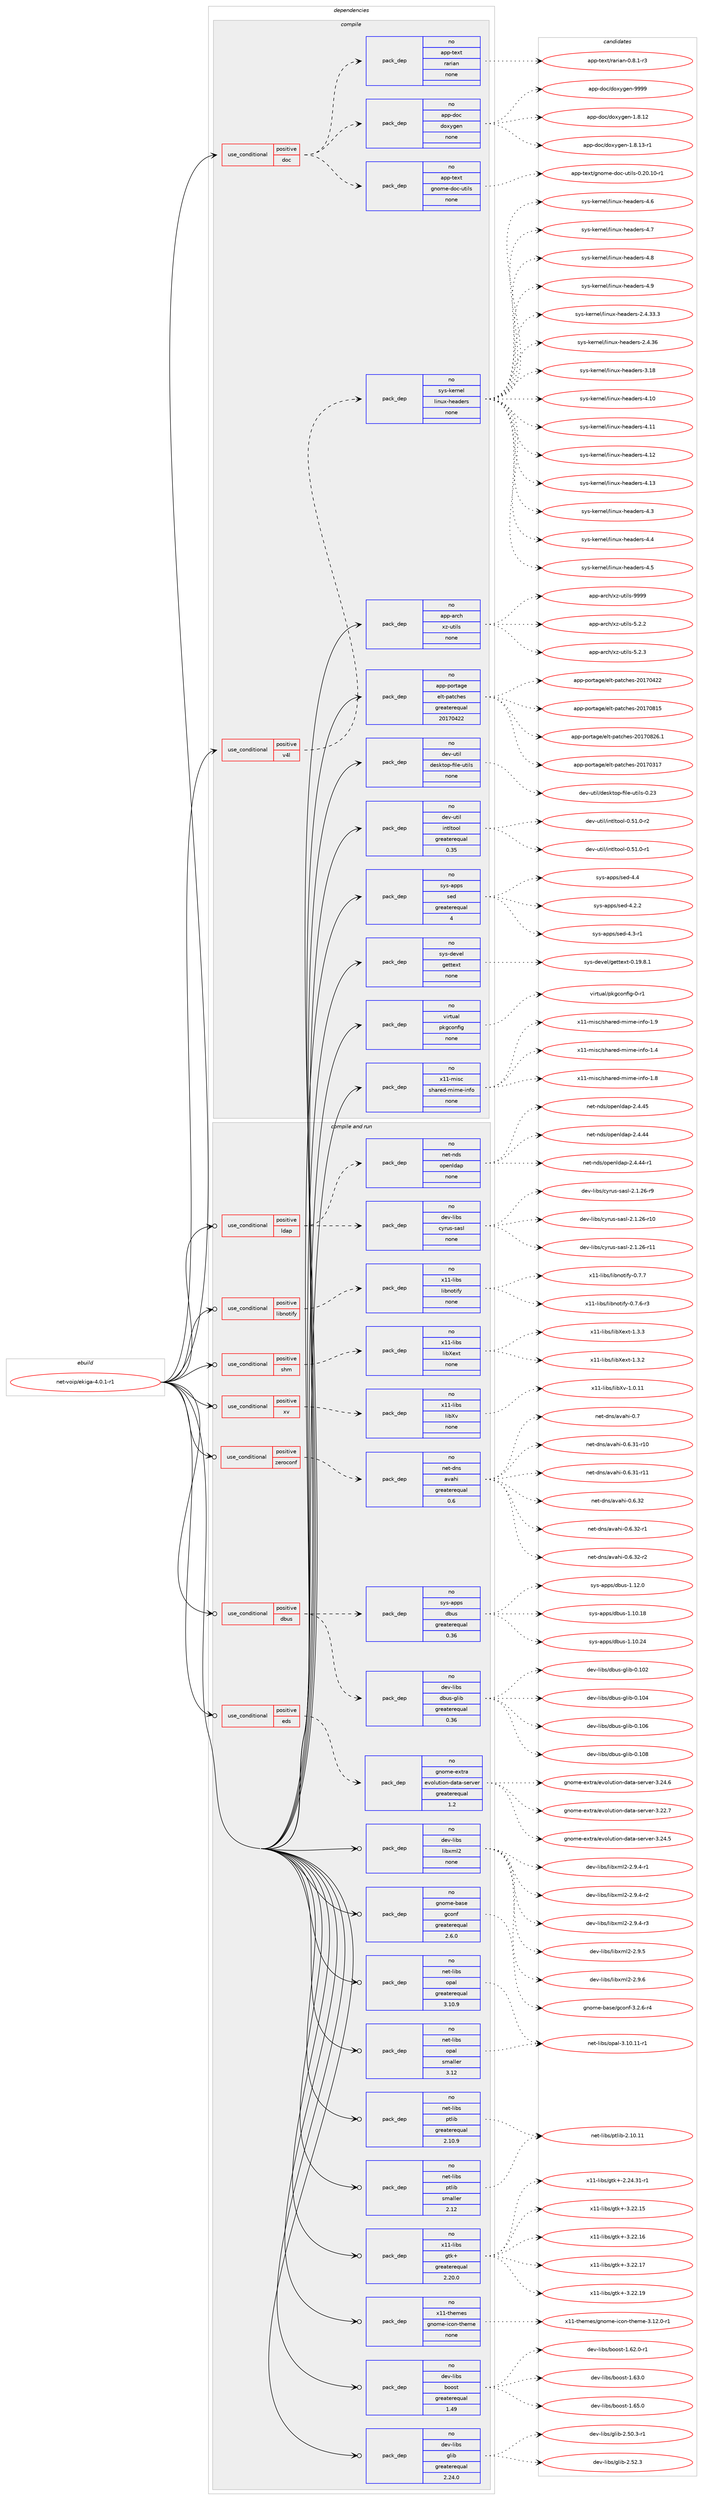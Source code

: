 digraph prolog {

# *************
# Graph options
# *************

newrank=true;
concentrate=true;
compound=true;
graph [rankdir=LR,fontname=Helvetica,fontsize=10,ranksep=1.5];#, ranksep=2.5, nodesep=0.2];
edge  [arrowhead=vee];
node  [fontname=Helvetica,fontsize=10];

# **********
# The ebuild
# **********

subgraph cluster_leftcol {
color=gray;
rank=same;
label=<<i>ebuild</i>>;
id [label="net-voip/ekiga-4.0.1-r1", color=red, width=4, href="../net-voip/ekiga-4.0.1-r1.svg"];
}

# ****************
# The dependencies
# ****************

subgraph cluster_midcol {
color=gray;
label=<<i>dependencies</i>>;
subgraph cluster_compile {
fillcolor="#eeeeee";
style=filled;
label=<<i>compile</i>>;
subgraph cond107941 {
dependency436985 [label=<<TABLE BORDER="0" CELLBORDER="1" CELLSPACING="0" CELLPADDING="4"><TR><TD ROWSPAN="3" CELLPADDING="10">use_conditional</TD></TR><TR><TD>positive</TD></TR><TR><TD>doc</TD></TR></TABLE>>, shape=none, color=red];
subgraph pack321486 {
dependency436986 [label=<<TABLE BORDER="0" CELLBORDER="1" CELLSPACING="0" CELLPADDING="4" WIDTH="220"><TR><TD ROWSPAN="6" CELLPADDING="30">pack_dep</TD></TR><TR><TD WIDTH="110">no</TD></TR><TR><TD>app-text</TD></TR><TR><TD>rarian</TD></TR><TR><TD>none</TD></TR><TR><TD></TD></TR></TABLE>>, shape=none, color=blue];
}
dependency436985:e -> dependency436986:w [weight=20,style="dashed",arrowhead="vee"];
subgraph pack321487 {
dependency436987 [label=<<TABLE BORDER="0" CELLBORDER="1" CELLSPACING="0" CELLPADDING="4" WIDTH="220"><TR><TD ROWSPAN="6" CELLPADDING="30">pack_dep</TD></TR><TR><TD WIDTH="110">no</TD></TR><TR><TD>app-text</TD></TR><TR><TD>gnome-doc-utils</TD></TR><TR><TD>none</TD></TR><TR><TD></TD></TR></TABLE>>, shape=none, color=blue];
}
dependency436985:e -> dependency436987:w [weight=20,style="dashed",arrowhead="vee"];
subgraph pack321488 {
dependency436988 [label=<<TABLE BORDER="0" CELLBORDER="1" CELLSPACING="0" CELLPADDING="4" WIDTH="220"><TR><TD ROWSPAN="6" CELLPADDING="30">pack_dep</TD></TR><TR><TD WIDTH="110">no</TD></TR><TR><TD>app-doc</TD></TR><TR><TD>doxygen</TD></TR><TR><TD>none</TD></TR><TR><TD></TD></TR></TABLE>>, shape=none, color=blue];
}
dependency436985:e -> dependency436988:w [weight=20,style="dashed",arrowhead="vee"];
}
id:e -> dependency436985:w [weight=20,style="solid",arrowhead="vee"];
subgraph cond107942 {
dependency436989 [label=<<TABLE BORDER="0" CELLBORDER="1" CELLSPACING="0" CELLPADDING="4"><TR><TD ROWSPAN="3" CELLPADDING="10">use_conditional</TD></TR><TR><TD>positive</TD></TR><TR><TD>v4l</TD></TR></TABLE>>, shape=none, color=red];
subgraph pack321489 {
dependency436990 [label=<<TABLE BORDER="0" CELLBORDER="1" CELLSPACING="0" CELLPADDING="4" WIDTH="220"><TR><TD ROWSPAN="6" CELLPADDING="30">pack_dep</TD></TR><TR><TD WIDTH="110">no</TD></TR><TR><TD>sys-kernel</TD></TR><TR><TD>linux-headers</TD></TR><TR><TD>none</TD></TR><TR><TD></TD></TR></TABLE>>, shape=none, color=blue];
}
dependency436989:e -> dependency436990:w [weight=20,style="dashed",arrowhead="vee"];
}
id:e -> dependency436989:w [weight=20,style="solid",arrowhead="vee"];
subgraph pack321490 {
dependency436991 [label=<<TABLE BORDER="0" CELLBORDER="1" CELLSPACING="0" CELLPADDING="4" WIDTH="220"><TR><TD ROWSPAN="6" CELLPADDING="30">pack_dep</TD></TR><TR><TD WIDTH="110">no</TD></TR><TR><TD>app-arch</TD></TR><TR><TD>xz-utils</TD></TR><TR><TD>none</TD></TR><TR><TD></TD></TR></TABLE>>, shape=none, color=blue];
}
id:e -> dependency436991:w [weight=20,style="solid",arrowhead="vee"];
subgraph pack321491 {
dependency436992 [label=<<TABLE BORDER="0" CELLBORDER="1" CELLSPACING="0" CELLPADDING="4" WIDTH="220"><TR><TD ROWSPAN="6" CELLPADDING="30">pack_dep</TD></TR><TR><TD WIDTH="110">no</TD></TR><TR><TD>app-portage</TD></TR><TR><TD>elt-patches</TD></TR><TR><TD>greaterequal</TD></TR><TR><TD>20170422</TD></TR></TABLE>>, shape=none, color=blue];
}
id:e -> dependency436992:w [weight=20,style="solid",arrowhead="vee"];
subgraph pack321492 {
dependency436993 [label=<<TABLE BORDER="0" CELLBORDER="1" CELLSPACING="0" CELLPADDING="4" WIDTH="220"><TR><TD ROWSPAN="6" CELLPADDING="30">pack_dep</TD></TR><TR><TD WIDTH="110">no</TD></TR><TR><TD>dev-util</TD></TR><TR><TD>desktop-file-utils</TD></TR><TR><TD>none</TD></TR><TR><TD></TD></TR></TABLE>>, shape=none, color=blue];
}
id:e -> dependency436993:w [weight=20,style="solid",arrowhead="vee"];
subgraph pack321493 {
dependency436994 [label=<<TABLE BORDER="0" CELLBORDER="1" CELLSPACING="0" CELLPADDING="4" WIDTH="220"><TR><TD ROWSPAN="6" CELLPADDING="30">pack_dep</TD></TR><TR><TD WIDTH="110">no</TD></TR><TR><TD>dev-util</TD></TR><TR><TD>intltool</TD></TR><TR><TD>greaterequal</TD></TR><TR><TD>0.35</TD></TR></TABLE>>, shape=none, color=blue];
}
id:e -> dependency436994:w [weight=20,style="solid",arrowhead="vee"];
subgraph pack321494 {
dependency436995 [label=<<TABLE BORDER="0" CELLBORDER="1" CELLSPACING="0" CELLPADDING="4" WIDTH="220"><TR><TD ROWSPAN="6" CELLPADDING="30">pack_dep</TD></TR><TR><TD WIDTH="110">no</TD></TR><TR><TD>sys-apps</TD></TR><TR><TD>sed</TD></TR><TR><TD>greaterequal</TD></TR><TR><TD>4</TD></TR></TABLE>>, shape=none, color=blue];
}
id:e -> dependency436995:w [weight=20,style="solid",arrowhead="vee"];
subgraph pack321495 {
dependency436996 [label=<<TABLE BORDER="0" CELLBORDER="1" CELLSPACING="0" CELLPADDING="4" WIDTH="220"><TR><TD ROWSPAN="6" CELLPADDING="30">pack_dep</TD></TR><TR><TD WIDTH="110">no</TD></TR><TR><TD>sys-devel</TD></TR><TR><TD>gettext</TD></TR><TR><TD>none</TD></TR><TR><TD></TD></TR></TABLE>>, shape=none, color=blue];
}
id:e -> dependency436996:w [weight=20,style="solid",arrowhead="vee"];
subgraph pack321496 {
dependency436997 [label=<<TABLE BORDER="0" CELLBORDER="1" CELLSPACING="0" CELLPADDING="4" WIDTH="220"><TR><TD ROWSPAN="6" CELLPADDING="30">pack_dep</TD></TR><TR><TD WIDTH="110">no</TD></TR><TR><TD>virtual</TD></TR><TR><TD>pkgconfig</TD></TR><TR><TD>none</TD></TR><TR><TD></TD></TR></TABLE>>, shape=none, color=blue];
}
id:e -> dependency436997:w [weight=20,style="solid",arrowhead="vee"];
subgraph pack321497 {
dependency436998 [label=<<TABLE BORDER="0" CELLBORDER="1" CELLSPACING="0" CELLPADDING="4" WIDTH="220"><TR><TD ROWSPAN="6" CELLPADDING="30">pack_dep</TD></TR><TR><TD WIDTH="110">no</TD></TR><TR><TD>x11-misc</TD></TR><TR><TD>shared-mime-info</TD></TR><TR><TD>none</TD></TR><TR><TD></TD></TR></TABLE>>, shape=none, color=blue];
}
id:e -> dependency436998:w [weight=20,style="solid",arrowhead="vee"];
}
subgraph cluster_compileandrun {
fillcolor="#eeeeee";
style=filled;
label=<<i>compile and run</i>>;
subgraph cond107943 {
dependency436999 [label=<<TABLE BORDER="0" CELLBORDER="1" CELLSPACING="0" CELLPADDING="4"><TR><TD ROWSPAN="3" CELLPADDING="10">use_conditional</TD></TR><TR><TD>positive</TD></TR><TR><TD>dbus</TD></TR></TABLE>>, shape=none, color=red];
subgraph pack321498 {
dependency437000 [label=<<TABLE BORDER="0" CELLBORDER="1" CELLSPACING="0" CELLPADDING="4" WIDTH="220"><TR><TD ROWSPAN="6" CELLPADDING="30">pack_dep</TD></TR><TR><TD WIDTH="110">no</TD></TR><TR><TD>sys-apps</TD></TR><TR><TD>dbus</TD></TR><TR><TD>greaterequal</TD></TR><TR><TD>0.36</TD></TR></TABLE>>, shape=none, color=blue];
}
dependency436999:e -> dependency437000:w [weight=20,style="dashed",arrowhead="vee"];
subgraph pack321499 {
dependency437001 [label=<<TABLE BORDER="0" CELLBORDER="1" CELLSPACING="0" CELLPADDING="4" WIDTH="220"><TR><TD ROWSPAN="6" CELLPADDING="30">pack_dep</TD></TR><TR><TD WIDTH="110">no</TD></TR><TR><TD>dev-libs</TD></TR><TR><TD>dbus-glib</TD></TR><TR><TD>greaterequal</TD></TR><TR><TD>0.36</TD></TR></TABLE>>, shape=none, color=blue];
}
dependency436999:e -> dependency437001:w [weight=20,style="dashed",arrowhead="vee"];
}
id:e -> dependency436999:w [weight=20,style="solid",arrowhead="odotvee"];
subgraph cond107944 {
dependency437002 [label=<<TABLE BORDER="0" CELLBORDER="1" CELLSPACING="0" CELLPADDING="4"><TR><TD ROWSPAN="3" CELLPADDING="10">use_conditional</TD></TR><TR><TD>positive</TD></TR><TR><TD>eds</TD></TR></TABLE>>, shape=none, color=red];
subgraph pack321500 {
dependency437003 [label=<<TABLE BORDER="0" CELLBORDER="1" CELLSPACING="0" CELLPADDING="4" WIDTH="220"><TR><TD ROWSPAN="6" CELLPADDING="30">pack_dep</TD></TR><TR><TD WIDTH="110">no</TD></TR><TR><TD>gnome-extra</TD></TR><TR><TD>evolution-data-server</TD></TR><TR><TD>greaterequal</TD></TR><TR><TD>1.2</TD></TR></TABLE>>, shape=none, color=blue];
}
dependency437002:e -> dependency437003:w [weight=20,style="dashed",arrowhead="vee"];
}
id:e -> dependency437002:w [weight=20,style="solid",arrowhead="odotvee"];
subgraph cond107945 {
dependency437004 [label=<<TABLE BORDER="0" CELLBORDER="1" CELLSPACING="0" CELLPADDING="4"><TR><TD ROWSPAN="3" CELLPADDING="10">use_conditional</TD></TR><TR><TD>positive</TD></TR><TR><TD>ldap</TD></TR></TABLE>>, shape=none, color=red];
subgraph pack321501 {
dependency437005 [label=<<TABLE BORDER="0" CELLBORDER="1" CELLSPACING="0" CELLPADDING="4" WIDTH="220"><TR><TD ROWSPAN="6" CELLPADDING="30">pack_dep</TD></TR><TR><TD WIDTH="110">no</TD></TR><TR><TD>dev-libs</TD></TR><TR><TD>cyrus-sasl</TD></TR><TR><TD>none</TD></TR><TR><TD></TD></TR></TABLE>>, shape=none, color=blue];
}
dependency437004:e -> dependency437005:w [weight=20,style="dashed",arrowhead="vee"];
subgraph pack321502 {
dependency437006 [label=<<TABLE BORDER="0" CELLBORDER="1" CELLSPACING="0" CELLPADDING="4" WIDTH="220"><TR><TD ROWSPAN="6" CELLPADDING="30">pack_dep</TD></TR><TR><TD WIDTH="110">no</TD></TR><TR><TD>net-nds</TD></TR><TR><TD>openldap</TD></TR><TR><TD>none</TD></TR><TR><TD></TD></TR></TABLE>>, shape=none, color=blue];
}
dependency437004:e -> dependency437006:w [weight=20,style="dashed",arrowhead="vee"];
}
id:e -> dependency437004:w [weight=20,style="solid",arrowhead="odotvee"];
subgraph cond107946 {
dependency437007 [label=<<TABLE BORDER="0" CELLBORDER="1" CELLSPACING="0" CELLPADDING="4"><TR><TD ROWSPAN="3" CELLPADDING="10">use_conditional</TD></TR><TR><TD>positive</TD></TR><TR><TD>libnotify</TD></TR></TABLE>>, shape=none, color=red];
subgraph pack321503 {
dependency437008 [label=<<TABLE BORDER="0" CELLBORDER="1" CELLSPACING="0" CELLPADDING="4" WIDTH="220"><TR><TD ROWSPAN="6" CELLPADDING="30">pack_dep</TD></TR><TR><TD WIDTH="110">no</TD></TR><TR><TD>x11-libs</TD></TR><TR><TD>libnotify</TD></TR><TR><TD>none</TD></TR><TR><TD></TD></TR></TABLE>>, shape=none, color=blue];
}
dependency437007:e -> dependency437008:w [weight=20,style="dashed",arrowhead="vee"];
}
id:e -> dependency437007:w [weight=20,style="solid",arrowhead="odotvee"];
subgraph cond107947 {
dependency437009 [label=<<TABLE BORDER="0" CELLBORDER="1" CELLSPACING="0" CELLPADDING="4"><TR><TD ROWSPAN="3" CELLPADDING="10">use_conditional</TD></TR><TR><TD>positive</TD></TR><TR><TD>shm</TD></TR></TABLE>>, shape=none, color=red];
subgraph pack321504 {
dependency437010 [label=<<TABLE BORDER="0" CELLBORDER="1" CELLSPACING="0" CELLPADDING="4" WIDTH="220"><TR><TD ROWSPAN="6" CELLPADDING="30">pack_dep</TD></TR><TR><TD WIDTH="110">no</TD></TR><TR><TD>x11-libs</TD></TR><TR><TD>libXext</TD></TR><TR><TD>none</TD></TR><TR><TD></TD></TR></TABLE>>, shape=none, color=blue];
}
dependency437009:e -> dependency437010:w [weight=20,style="dashed",arrowhead="vee"];
}
id:e -> dependency437009:w [weight=20,style="solid",arrowhead="odotvee"];
subgraph cond107948 {
dependency437011 [label=<<TABLE BORDER="0" CELLBORDER="1" CELLSPACING="0" CELLPADDING="4"><TR><TD ROWSPAN="3" CELLPADDING="10">use_conditional</TD></TR><TR><TD>positive</TD></TR><TR><TD>xv</TD></TR></TABLE>>, shape=none, color=red];
subgraph pack321505 {
dependency437012 [label=<<TABLE BORDER="0" CELLBORDER="1" CELLSPACING="0" CELLPADDING="4" WIDTH="220"><TR><TD ROWSPAN="6" CELLPADDING="30">pack_dep</TD></TR><TR><TD WIDTH="110">no</TD></TR><TR><TD>x11-libs</TD></TR><TR><TD>libXv</TD></TR><TR><TD>none</TD></TR><TR><TD></TD></TR></TABLE>>, shape=none, color=blue];
}
dependency437011:e -> dependency437012:w [weight=20,style="dashed",arrowhead="vee"];
}
id:e -> dependency437011:w [weight=20,style="solid",arrowhead="odotvee"];
subgraph cond107949 {
dependency437013 [label=<<TABLE BORDER="0" CELLBORDER="1" CELLSPACING="0" CELLPADDING="4"><TR><TD ROWSPAN="3" CELLPADDING="10">use_conditional</TD></TR><TR><TD>positive</TD></TR><TR><TD>zeroconf</TD></TR></TABLE>>, shape=none, color=red];
subgraph pack321506 {
dependency437014 [label=<<TABLE BORDER="0" CELLBORDER="1" CELLSPACING="0" CELLPADDING="4" WIDTH="220"><TR><TD ROWSPAN="6" CELLPADDING="30">pack_dep</TD></TR><TR><TD WIDTH="110">no</TD></TR><TR><TD>net-dns</TD></TR><TR><TD>avahi</TD></TR><TR><TD>greaterequal</TD></TR><TR><TD>0.6</TD></TR></TABLE>>, shape=none, color=blue];
}
dependency437013:e -> dependency437014:w [weight=20,style="dashed",arrowhead="vee"];
}
id:e -> dependency437013:w [weight=20,style="solid",arrowhead="odotvee"];
subgraph pack321507 {
dependency437015 [label=<<TABLE BORDER="0" CELLBORDER="1" CELLSPACING="0" CELLPADDING="4" WIDTH="220"><TR><TD ROWSPAN="6" CELLPADDING="30">pack_dep</TD></TR><TR><TD WIDTH="110">no</TD></TR><TR><TD>dev-libs</TD></TR><TR><TD>boost</TD></TR><TR><TD>greaterequal</TD></TR><TR><TD>1.49</TD></TR></TABLE>>, shape=none, color=blue];
}
id:e -> dependency437015:w [weight=20,style="solid",arrowhead="odotvee"];
subgraph pack321508 {
dependency437016 [label=<<TABLE BORDER="0" CELLBORDER="1" CELLSPACING="0" CELLPADDING="4" WIDTH="220"><TR><TD ROWSPAN="6" CELLPADDING="30">pack_dep</TD></TR><TR><TD WIDTH="110">no</TD></TR><TR><TD>dev-libs</TD></TR><TR><TD>glib</TD></TR><TR><TD>greaterequal</TD></TR><TR><TD>2.24.0</TD></TR></TABLE>>, shape=none, color=blue];
}
id:e -> dependency437016:w [weight=20,style="solid",arrowhead="odotvee"];
subgraph pack321509 {
dependency437017 [label=<<TABLE BORDER="0" CELLBORDER="1" CELLSPACING="0" CELLPADDING="4" WIDTH="220"><TR><TD ROWSPAN="6" CELLPADDING="30">pack_dep</TD></TR><TR><TD WIDTH="110">no</TD></TR><TR><TD>dev-libs</TD></TR><TR><TD>libxml2</TD></TR><TR><TD>none</TD></TR><TR><TD></TD></TR></TABLE>>, shape=none, color=blue];
}
id:e -> dependency437017:w [weight=20,style="solid",arrowhead="odotvee"];
subgraph pack321510 {
dependency437018 [label=<<TABLE BORDER="0" CELLBORDER="1" CELLSPACING="0" CELLPADDING="4" WIDTH="220"><TR><TD ROWSPAN="6" CELLPADDING="30">pack_dep</TD></TR><TR><TD WIDTH="110">no</TD></TR><TR><TD>gnome-base</TD></TR><TR><TD>gconf</TD></TR><TR><TD>greaterequal</TD></TR><TR><TD>2.6.0</TD></TR></TABLE>>, shape=none, color=blue];
}
id:e -> dependency437018:w [weight=20,style="solid",arrowhead="odotvee"];
subgraph pack321511 {
dependency437019 [label=<<TABLE BORDER="0" CELLBORDER="1" CELLSPACING="0" CELLPADDING="4" WIDTH="220"><TR><TD ROWSPAN="6" CELLPADDING="30">pack_dep</TD></TR><TR><TD WIDTH="110">no</TD></TR><TR><TD>net-libs</TD></TR><TR><TD>opal</TD></TR><TR><TD>greaterequal</TD></TR><TR><TD>3.10.9</TD></TR></TABLE>>, shape=none, color=blue];
}
id:e -> dependency437019:w [weight=20,style="solid",arrowhead="odotvee"];
subgraph pack321512 {
dependency437020 [label=<<TABLE BORDER="0" CELLBORDER="1" CELLSPACING="0" CELLPADDING="4" WIDTH="220"><TR><TD ROWSPAN="6" CELLPADDING="30">pack_dep</TD></TR><TR><TD WIDTH="110">no</TD></TR><TR><TD>net-libs</TD></TR><TR><TD>opal</TD></TR><TR><TD>smaller</TD></TR><TR><TD>3.12</TD></TR></TABLE>>, shape=none, color=blue];
}
id:e -> dependency437020:w [weight=20,style="solid",arrowhead="odotvee"];
subgraph pack321513 {
dependency437021 [label=<<TABLE BORDER="0" CELLBORDER="1" CELLSPACING="0" CELLPADDING="4" WIDTH="220"><TR><TD ROWSPAN="6" CELLPADDING="30">pack_dep</TD></TR><TR><TD WIDTH="110">no</TD></TR><TR><TD>net-libs</TD></TR><TR><TD>ptlib</TD></TR><TR><TD>greaterequal</TD></TR><TR><TD>2.10.9</TD></TR></TABLE>>, shape=none, color=blue];
}
id:e -> dependency437021:w [weight=20,style="solid",arrowhead="odotvee"];
subgraph pack321514 {
dependency437022 [label=<<TABLE BORDER="0" CELLBORDER="1" CELLSPACING="0" CELLPADDING="4" WIDTH="220"><TR><TD ROWSPAN="6" CELLPADDING="30">pack_dep</TD></TR><TR><TD WIDTH="110">no</TD></TR><TR><TD>net-libs</TD></TR><TR><TD>ptlib</TD></TR><TR><TD>smaller</TD></TR><TR><TD>2.12</TD></TR></TABLE>>, shape=none, color=blue];
}
id:e -> dependency437022:w [weight=20,style="solid",arrowhead="odotvee"];
subgraph pack321515 {
dependency437023 [label=<<TABLE BORDER="0" CELLBORDER="1" CELLSPACING="0" CELLPADDING="4" WIDTH="220"><TR><TD ROWSPAN="6" CELLPADDING="30">pack_dep</TD></TR><TR><TD WIDTH="110">no</TD></TR><TR><TD>x11-libs</TD></TR><TR><TD>gtk+</TD></TR><TR><TD>greaterequal</TD></TR><TR><TD>2.20.0</TD></TR></TABLE>>, shape=none, color=blue];
}
id:e -> dependency437023:w [weight=20,style="solid",arrowhead="odotvee"];
subgraph pack321516 {
dependency437024 [label=<<TABLE BORDER="0" CELLBORDER="1" CELLSPACING="0" CELLPADDING="4" WIDTH="220"><TR><TD ROWSPAN="6" CELLPADDING="30">pack_dep</TD></TR><TR><TD WIDTH="110">no</TD></TR><TR><TD>x11-themes</TD></TR><TR><TD>gnome-icon-theme</TD></TR><TR><TD>none</TD></TR><TR><TD></TD></TR></TABLE>>, shape=none, color=blue];
}
id:e -> dependency437024:w [weight=20,style="solid",arrowhead="odotvee"];
}
subgraph cluster_run {
fillcolor="#eeeeee";
style=filled;
label=<<i>run</i>>;
}
}

# **************
# The candidates
# **************

subgraph cluster_choices {
rank=same;
color=gray;
label=<<i>candidates</i>>;

subgraph choice321486 {
color=black;
nodesep=1;
choice97112112451161011201164711497114105971104548465646494511451 [label="app-text/rarian-0.8.1-r3", color=red, width=4,href="../app-text/rarian-0.8.1-r3.svg"];
dependency436986:e -> choice97112112451161011201164711497114105971104548465646494511451:w [style=dotted,weight="100"];
}
subgraph choice321487 {
color=black;
nodesep=1;
choice97112112451161011201164710311011110910145100111994511711610510811545484650484649484511449 [label="app-text/gnome-doc-utils-0.20.10-r1", color=red, width=4,href="../app-text/gnome-doc-utils-0.20.10-r1.svg"];
dependency436987:e -> choice97112112451161011201164710311011110910145100111994511711610510811545484650484649484511449:w [style=dotted,weight="100"];
}
subgraph choice321488 {
color=black;
nodesep=1;
choice9711211245100111994710011112012110310111045494656464950 [label="app-doc/doxygen-1.8.12", color=red, width=4,href="../app-doc/doxygen-1.8.12.svg"];
choice97112112451001119947100111120121103101110454946564649514511449 [label="app-doc/doxygen-1.8.13-r1", color=red, width=4,href="../app-doc/doxygen-1.8.13-r1.svg"];
choice971121124510011199471001111201211031011104557575757 [label="app-doc/doxygen-9999", color=red, width=4,href="../app-doc/doxygen-9999.svg"];
dependency436988:e -> choice9711211245100111994710011112012110310111045494656464950:w [style=dotted,weight="100"];
dependency436988:e -> choice97112112451001119947100111120121103101110454946564649514511449:w [style=dotted,weight="100"];
dependency436988:e -> choice971121124510011199471001111201211031011104557575757:w [style=dotted,weight="100"];
}
subgraph choice321489 {
color=black;
nodesep=1;
choice11512111545107101114110101108471081051101171204510410197100101114115455046524651514651 [label="sys-kernel/linux-headers-2.4.33.3", color=red, width=4,href="../sys-kernel/linux-headers-2.4.33.3.svg"];
choice1151211154510710111411010110847108105110117120451041019710010111411545504652465154 [label="sys-kernel/linux-headers-2.4.36", color=red, width=4,href="../sys-kernel/linux-headers-2.4.36.svg"];
choice115121115451071011141101011084710810511011712045104101971001011141154551464956 [label="sys-kernel/linux-headers-3.18", color=red, width=4,href="../sys-kernel/linux-headers-3.18.svg"];
choice115121115451071011141101011084710810511011712045104101971001011141154552464948 [label="sys-kernel/linux-headers-4.10", color=red, width=4,href="../sys-kernel/linux-headers-4.10.svg"];
choice115121115451071011141101011084710810511011712045104101971001011141154552464949 [label="sys-kernel/linux-headers-4.11", color=red, width=4,href="../sys-kernel/linux-headers-4.11.svg"];
choice115121115451071011141101011084710810511011712045104101971001011141154552464950 [label="sys-kernel/linux-headers-4.12", color=red, width=4,href="../sys-kernel/linux-headers-4.12.svg"];
choice115121115451071011141101011084710810511011712045104101971001011141154552464951 [label="sys-kernel/linux-headers-4.13", color=red, width=4,href="../sys-kernel/linux-headers-4.13.svg"];
choice1151211154510710111411010110847108105110117120451041019710010111411545524651 [label="sys-kernel/linux-headers-4.3", color=red, width=4,href="../sys-kernel/linux-headers-4.3.svg"];
choice1151211154510710111411010110847108105110117120451041019710010111411545524652 [label="sys-kernel/linux-headers-4.4", color=red, width=4,href="../sys-kernel/linux-headers-4.4.svg"];
choice1151211154510710111411010110847108105110117120451041019710010111411545524653 [label="sys-kernel/linux-headers-4.5", color=red, width=4,href="../sys-kernel/linux-headers-4.5.svg"];
choice1151211154510710111411010110847108105110117120451041019710010111411545524654 [label="sys-kernel/linux-headers-4.6", color=red, width=4,href="../sys-kernel/linux-headers-4.6.svg"];
choice1151211154510710111411010110847108105110117120451041019710010111411545524655 [label="sys-kernel/linux-headers-4.7", color=red, width=4,href="../sys-kernel/linux-headers-4.7.svg"];
choice1151211154510710111411010110847108105110117120451041019710010111411545524656 [label="sys-kernel/linux-headers-4.8", color=red, width=4,href="../sys-kernel/linux-headers-4.8.svg"];
choice1151211154510710111411010110847108105110117120451041019710010111411545524657 [label="sys-kernel/linux-headers-4.9", color=red, width=4,href="../sys-kernel/linux-headers-4.9.svg"];
dependency436990:e -> choice11512111545107101114110101108471081051101171204510410197100101114115455046524651514651:w [style=dotted,weight="100"];
dependency436990:e -> choice1151211154510710111411010110847108105110117120451041019710010111411545504652465154:w [style=dotted,weight="100"];
dependency436990:e -> choice115121115451071011141101011084710810511011712045104101971001011141154551464956:w [style=dotted,weight="100"];
dependency436990:e -> choice115121115451071011141101011084710810511011712045104101971001011141154552464948:w [style=dotted,weight="100"];
dependency436990:e -> choice115121115451071011141101011084710810511011712045104101971001011141154552464949:w [style=dotted,weight="100"];
dependency436990:e -> choice115121115451071011141101011084710810511011712045104101971001011141154552464950:w [style=dotted,weight="100"];
dependency436990:e -> choice115121115451071011141101011084710810511011712045104101971001011141154552464951:w [style=dotted,weight="100"];
dependency436990:e -> choice1151211154510710111411010110847108105110117120451041019710010111411545524651:w [style=dotted,weight="100"];
dependency436990:e -> choice1151211154510710111411010110847108105110117120451041019710010111411545524652:w [style=dotted,weight="100"];
dependency436990:e -> choice1151211154510710111411010110847108105110117120451041019710010111411545524653:w [style=dotted,weight="100"];
dependency436990:e -> choice1151211154510710111411010110847108105110117120451041019710010111411545524654:w [style=dotted,weight="100"];
dependency436990:e -> choice1151211154510710111411010110847108105110117120451041019710010111411545524655:w [style=dotted,weight="100"];
dependency436990:e -> choice1151211154510710111411010110847108105110117120451041019710010111411545524656:w [style=dotted,weight="100"];
dependency436990:e -> choice1151211154510710111411010110847108105110117120451041019710010111411545524657:w [style=dotted,weight="100"];
}
subgraph choice321490 {
color=black;
nodesep=1;
choice971121124597114991044712012245117116105108115455346504650 [label="app-arch/xz-utils-5.2.2", color=red, width=4,href="../app-arch/xz-utils-5.2.2.svg"];
choice971121124597114991044712012245117116105108115455346504651 [label="app-arch/xz-utils-5.2.3", color=red, width=4,href="../app-arch/xz-utils-5.2.3.svg"];
choice9711211245971149910447120122451171161051081154557575757 [label="app-arch/xz-utils-9999", color=red, width=4,href="../app-arch/xz-utils-9999.svg"];
dependency436991:e -> choice971121124597114991044712012245117116105108115455346504650:w [style=dotted,weight="100"];
dependency436991:e -> choice971121124597114991044712012245117116105108115455346504651:w [style=dotted,weight="100"];
dependency436991:e -> choice9711211245971149910447120122451171161051081154557575757:w [style=dotted,weight="100"];
}
subgraph choice321491 {
color=black;
nodesep=1;
choice97112112451121111141169710310147101108116451129711699104101115455048495548514955 [label="app-portage/elt-patches-20170317", color=red, width=4,href="../app-portage/elt-patches-20170317.svg"];
choice97112112451121111141169710310147101108116451129711699104101115455048495548525050 [label="app-portage/elt-patches-20170422", color=red, width=4,href="../app-portage/elt-patches-20170422.svg"];
choice97112112451121111141169710310147101108116451129711699104101115455048495548564953 [label="app-portage/elt-patches-20170815", color=red, width=4,href="../app-portage/elt-patches-20170815.svg"];
choice971121124511211111411697103101471011081164511297116991041011154550484955485650544649 [label="app-portage/elt-patches-20170826.1", color=red, width=4,href="../app-portage/elt-patches-20170826.1.svg"];
dependency436992:e -> choice97112112451121111141169710310147101108116451129711699104101115455048495548514955:w [style=dotted,weight="100"];
dependency436992:e -> choice97112112451121111141169710310147101108116451129711699104101115455048495548525050:w [style=dotted,weight="100"];
dependency436992:e -> choice97112112451121111141169710310147101108116451129711699104101115455048495548564953:w [style=dotted,weight="100"];
dependency436992:e -> choice971121124511211111411697103101471011081164511297116991041011154550484955485650544649:w [style=dotted,weight="100"];
}
subgraph choice321492 {
color=black;
nodesep=1;
choice100101118451171161051084710010111510711611111245102105108101451171161051081154548465051 [label="dev-util/desktop-file-utils-0.23", color=red, width=4,href="../dev-util/desktop-file-utils-0.23.svg"];
dependency436993:e -> choice100101118451171161051084710010111510711611111245102105108101451171161051081154548465051:w [style=dotted,weight="100"];
}
subgraph choice321493 {
color=black;
nodesep=1;
choice1001011184511711610510847105110116108116111111108454846534946484511449 [label="dev-util/intltool-0.51.0-r1", color=red, width=4,href="../dev-util/intltool-0.51.0-r1.svg"];
choice1001011184511711610510847105110116108116111111108454846534946484511450 [label="dev-util/intltool-0.51.0-r2", color=red, width=4,href="../dev-util/intltool-0.51.0-r2.svg"];
dependency436994:e -> choice1001011184511711610510847105110116108116111111108454846534946484511449:w [style=dotted,weight="100"];
dependency436994:e -> choice1001011184511711610510847105110116108116111111108454846534946484511450:w [style=dotted,weight="100"];
}
subgraph choice321494 {
color=black;
nodesep=1;
choice115121115459711211211547115101100455246504650 [label="sys-apps/sed-4.2.2", color=red, width=4,href="../sys-apps/sed-4.2.2.svg"];
choice115121115459711211211547115101100455246514511449 [label="sys-apps/sed-4.3-r1", color=red, width=4,href="../sys-apps/sed-4.3-r1.svg"];
choice11512111545971121121154711510110045524652 [label="sys-apps/sed-4.4", color=red, width=4,href="../sys-apps/sed-4.4.svg"];
dependency436995:e -> choice115121115459711211211547115101100455246504650:w [style=dotted,weight="100"];
dependency436995:e -> choice115121115459711211211547115101100455246514511449:w [style=dotted,weight="100"];
dependency436995:e -> choice11512111545971121121154711510110045524652:w [style=dotted,weight="100"];
}
subgraph choice321495 {
color=black;
nodesep=1;
choice1151211154510010111810110847103101116116101120116454846495746564649 [label="sys-devel/gettext-0.19.8.1", color=red, width=4,href="../sys-devel/gettext-0.19.8.1.svg"];
dependency436996:e -> choice1151211154510010111810110847103101116116101120116454846495746564649:w [style=dotted,weight="100"];
}
subgraph choice321496 {
color=black;
nodesep=1;
choice11810511411611797108471121071039911111010210510345484511449 [label="virtual/pkgconfig-0-r1", color=red, width=4,href="../virtual/pkgconfig-0-r1.svg"];
dependency436997:e -> choice11810511411611797108471121071039911111010210510345484511449:w [style=dotted,weight="100"];
}
subgraph choice321497 {
color=black;
nodesep=1;
choice120494945109105115994711510497114101100451091051091014510511010211145494652 [label="x11-misc/shared-mime-info-1.4", color=red, width=4,href="../x11-misc/shared-mime-info-1.4.svg"];
choice120494945109105115994711510497114101100451091051091014510511010211145494656 [label="x11-misc/shared-mime-info-1.8", color=red, width=4,href="../x11-misc/shared-mime-info-1.8.svg"];
choice120494945109105115994711510497114101100451091051091014510511010211145494657 [label="x11-misc/shared-mime-info-1.9", color=red, width=4,href="../x11-misc/shared-mime-info-1.9.svg"];
dependency436998:e -> choice120494945109105115994711510497114101100451091051091014510511010211145494652:w [style=dotted,weight="100"];
dependency436998:e -> choice120494945109105115994711510497114101100451091051091014510511010211145494656:w [style=dotted,weight="100"];
dependency436998:e -> choice120494945109105115994711510497114101100451091051091014510511010211145494657:w [style=dotted,weight="100"];
}
subgraph choice321498 {
color=black;
nodesep=1;
choice115121115459711211211547100981171154549464948464956 [label="sys-apps/dbus-1.10.18", color=red, width=4,href="../sys-apps/dbus-1.10.18.svg"];
choice115121115459711211211547100981171154549464948465052 [label="sys-apps/dbus-1.10.24", color=red, width=4,href="../sys-apps/dbus-1.10.24.svg"];
choice1151211154597112112115471009811711545494649504648 [label="sys-apps/dbus-1.12.0", color=red, width=4,href="../sys-apps/dbus-1.12.0.svg"];
dependency437000:e -> choice115121115459711211211547100981171154549464948464956:w [style=dotted,weight="100"];
dependency437000:e -> choice115121115459711211211547100981171154549464948465052:w [style=dotted,weight="100"];
dependency437000:e -> choice1151211154597112112115471009811711545494649504648:w [style=dotted,weight="100"];
}
subgraph choice321499 {
color=black;
nodesep=1;
choice100101118451081059811547100981171154510310810598454846494850 [label="dev-libs/dbus-glib-0.102", color=red, width=4,href="../dev-libs/dbus-glib-0.102.svg"];
choice100101118451081059811547100981171154510310810598454846494852 [label="dev-libs/dbus-glib-0.104", color=red, width=4,href="../dev-libs/dbus-glib-0.104.svg"];
choice100101118451081059811547100981171154510310810598454846494854 [label="dev-libs/dbus-glib-0.106", color=red, width=4,href="../dev-libs/dbus-glib-0.106.svg"];
choice100101118451081059811547100981171154510310810598454846494856 [label="dev-libs/dbus-glib-0.108", color=red, width=4,href="../dev-libs/dbus-glib-0.108.svg"];
dependency437001:e -> choice100101118451081059811547100981171154510310810598454846494850:w [style=dotted,weight="100"];
dependency437001:e -> choice100101118451081059811547100981171154510310810598454846494852:w [style=dotted,weight="100"];
dependency437001:e -> choice100101118451081059811547100981171154510310810598454846494854:w [style=dotted,weight="100"];
dependency437001:e -> choice100101118451081059811547100981171154510310810598454846494856:w [style=dotted,weight="100"];
}
subgraph choice321500 {
color=black;
nodesep=1;
choice1031101111091014510112011611497471011181111081171161051111104510097116974511510111411810111445514650504655 [label="gnome-extra/evolution-data-server-3.22.7", color=red, width=4,href="../gnome-extra/evolution-data-server-3.22.7.svg"];
choice1031101111091014510112011611497471011181111081171161051111104510097116974511510111411810111445514650524653 [label="gnome-extra/evolution-data-server-3.24.5", color=red, width=4,href="../gnome-extra/evolution-data-server-3.24.5.svg"];
choice1031101111091014510112011611497471011181111081171161051111104510097116974511510111411810111445514650524654 [label="gnome-extra/evolution-data-server-3.24.6", color=red, width=4,href="../gnome-extra/evolution-data-server-3.24.6.svg"];
dependency437003:e -> choice1031101111091014510112011611497471011181111081171161051111104510097116974511510111411810111445514650504655:w [style=dotted,weight="100"];
dependency437003:e -> choice1031101111091014510112011611497471011181111081171161051111104510097116974511510111411810111445514650524653:w [style=dotted,weight="100"];
dependency437003:e -> choice1031101111091014510112011611497471011181111081171161051111104510097116974511510111411810111445514650524654:w [style=dotted,weight="100"];
}
subgraph choice321501 {
color=black;
nodesep=1;
choice10010111845108105981154799121114117115451159711510845504649465054451144948 [label="dev-libs/cyrus-sasl-2.1.26-r10", color=red, width=4,href="../dev-libs/cyrus-sasl-2.1.26-r10.svg"];
choice10010111845108105981154799121114117115451159711510845504649465054451144949 [label="dev-libs/cyrus-sasl-2.1.26-r11", color=red, width=4,href="../dev-libs/cyrus-sasl-2.1.26-r11.svg"];
choice100101118451081059811547991211141171154511597115108455046494650544511457 [label="dev-libs/cyrus-sasl-2.1.26-r9", color=red, width=4,href="../dev-libs/cyrus-sasl-2.1.26-r9.svg"];
dependency437005:e -> choice10010111845108105981154799121114117115451159711510845504649465054451144948:w [style=dotted,weight="100"];
dependency437005:e -> choice10010111845108105981154799121114117115451159711510845504649465054451144949:w [style=dotted,weight="100"];
dependency437005:e -> choice100101118451081059811547991211141171154511597115108455046494650544511457:w [style=dotted,weight="100"];
}
subgraph choice321502 {
color=black;
nodesep=1;
choice11010111645110100115471111121011101081009711245504652465252 [label="net-nds/openldap-2.4.44", color=red, width=4,href="../net-nds/openldap-2.4.44.svg"];
choice110101116451101001154711111210111010810097112455046524652524511449 [label="net-nds/openldap-2.4.44-r1", color=red, width=4,href="../net-nds/openldap-2.4.44-r1.svg"];
choice11010111645110100115471111121011101081009711245504652465253 [label="net-nds/openldap-2.4.45", color=red, width=4,href="../net-nds/openldap-2.4.45.svg"];
dependency437006:e -> choice11010111645110100115471111121011101081009711245504652465252:w [style=dotted,weight="100"];
dependency437006:e -> choice110101116451101001154711111210111010810097112455046524652524511449:w [style=dotted,weight="100"];
dependency437006:e -> choice11010111645110100115471111121011101081009711245504652465253:w [style=dotted,weight="100"];
}
subgraph choice321503 {
color=black;
nodesep=1;
choice1204949451081059811547108105981101111161051021214548465546544511451 [label="x11-libs/libnotify-0.7.6-r3", color=red, width=4,href="../x11-libs/libnotify-0.7.6-r3.svg"];
choice120494945108105981154710810598110111116105102121454846554655 [label="x11-libs/libnotify-0.7.7", color=red, width=4,href="../x11-libs/libnotify-0.7.7.svg"];
dependency437008:e -> choice1204949451081059811547108105981101111161051021214548465546544511451:w [style=dotted,weight="100"];
dependency437008:e -> choice120494945108105981154710810598110111116105102121454846554655:w [style=dotted,weight="100"];
}
subgraph choice321504 {
color=black;
nodesep=1;
choice12049494510810598115471081059888101120116454946514650 [label="x11-libs/libXext-1.3.2", color=red, width=4,href="../x11-libs/libXext-1.3.2.svg"];
choice12049494510810598115471081059888101120116454946514651 [label="x11-libs/libXext-1.3.3", color=red, width=4,href="../x11-libs/libXext-1.3.3.svg"];
dependency437010:e -> choice12049494510810598115471081059888101120116454946514650:w [style=dotted,weight="100"];
dependency437010:e -> choice12049494510810598115471081059888101120116454946514651:w [style=dotted,weight="100"];
}
subgraph choice321505 {
color=black;
nodesep=1;
choice1204949451081059811547108105988811845494648464949 [label="x11-libs/libXv-1.0.11", color=red, width=4,href="../x11-libs/libXv-1.0.11.svg"];
dependency437012:e -> choice1204949451081059811547108105988811845494648464949:w [style=dotted,weight="100"];
}
subgraph choice321506 {
color=black;
nodesep=1;
choice1101011164510011011547971189710410545484654465149451144948 [label="net-dns/avahi-0.6.31-r10", color=red, width=4,href="../net-dns/avahi-0.6.31-r10.svg"];
choice1101011164510011011547971189710410545484654465149451144949 [label="net-dns/avahi-0.6.31-r11", color=red, width=4,href="../net-dns/avahi-0.6.31-r11.svg"];
choice1101011164510011011547971189710410545484654465150 [label="net-dns/avahi-0.6.32", color=red, width=4,href="../net-dns/avahi-0.6.32.svg"];
choice11010111645100110115479711897104105454846544651504511449 [label="net-dns/avahi-0.6.32-r1", color=red, width=4,href="../net-dns/avahi-0.6.32-r1.svg"];
choice11010111645100110115479711897104105454846544651504511450 [label="net-dns/avahi-0.6.32-r2", color=red, width=4,href="../net-dns/avahi-0.6.32-r2.svg"];
choice1101011164510011011547971189710410545484655 [label="net-dns/avahi-0.7", color=red, width=4,href="../net-dns/avahi-0.7.svg"];
dependency437014:e -> choice1101011164510011011547971189710410545484654465149451144948:w [style=dotted,weight="100"];
dependency437014:e -> choice1101011164510011011547971189710410545484654465149451144949:w [style=dotted,weight="100"];
dependency437014:e -> choice1101011164510011011547971189710410545484654465150:w [style=dotted,weight="100"];
dependency437014:e -> choice11010111645100110115479711897104105454846544651504511449:w [style=dotted,weight="100"];
dependency437014:e -> choice11010111645100110115479711897104105454846544651504511450:w [style=dotted,weight="100"];
dependency437014:e -> choice1101011164510011011547971189710410545484655:w [style=dotted,weight="100"];
}
subgraph choice321507 {
color=black;
nodesep=1;
choice10010111845108105981154798111111115116454946545046484511449 [label="dev-libs/boost-1.62.0-r1", color=red, width=4,href="../dev-libs/boost-1.62.0-r1.svg"];
choice1001011184510810598115479811111111511645494654514648 [label="dev-libs/boost-1.63.0", color=red, width=4,href="../dev-libs/boost-1.63.0.svg"];
choice1001011184510810598115479811111111511645494654534648 [label="dev-libs/boost-1.65.0", color=red, width=4,href="../dev-libs/boost-1.65.0.svg"];
dependency437015:e -> choice10010111845108105981154798111111115116454946545046484511449:w [style=dotted,weight="100"];
dependency437015:e -> choice1001011184510810598115479811111111511645494654514648:w [style=dotted,weight="100"];
dependency437015:e -> choice1001011184510810598115479811111111511645494654534648:w [style=dotted,weight="100"];
}
subgraph choice321508 {
color=black;
nodesep=1;
choice10010111845108105981154710310810598455046534846514511449 [label="dev-libs/glib-2.50.3-r1", color=red, width=4,href="../dev-libs/glib-2.50.3-r1.svg"];
choice1001011184510810598115471031081059845504653504651 [label="dev-libs/glib-2.52.3", color=red, width=4,href="../dev-libs/glib-2.52.3.svg"];
dependency437016:e -> choice10010111845108105981154710310810598455046534846514511449:w [style=dotted,weight="100"];
dependency437016:e -> choice1001011184510810598115471031081059845504653504651:w [style=dotted,weight="100"];
}
subgraph choice321509 {
color=black;
nodesep=1;
choice10010111845108105981154710810598120109108504550465746524511449 [label="dev-libs/libxml2-2.9.4-r1", color=red, width=4,href="../dev-libs/libxml2-2.9.4-r1.svg"];
choice10010111845108105981154710810598120109108504550465746524511450 [label="dev-libs/libxml2-2.9.4-r2", color=red, width=4,href="../dev-libs/libxml2-2.9.4-r2.svg"];
choice10010111845108105981154710810598120109108504550465746524511451 [label="dev-libs/libxml2-2.9.4-r3", color=red, width=4,href="../dev-libs/libxml2-2.9.4-r3.svg"];
choice1001011184510810598115471081059812010910850455046574653 [label="dev-libs/libxml2-2.9.5", color=red, width=4,href="../dev-libs/libxml2-2.9.5.svg"];
choice1001011184510810598115471081059812010910850455046574654 [label="dev-libs/libxml2-2.9.6", color=red, width=4,href="../dev-libs/libxml2-2.9.6.svg"];
dependency437017:e -> choice10010111845108105981154710810598120109108504550465746524511449:w [style=dotted,weight="100"];
dependency437017:e -> choice10010111845108105981154710810598120109108504550465746524511450:w [style=dotted,weight="100"];
dependency437017:e -> choice10010111845108105981154710810598120109108504550465746524511451:w [style=dotted,weight="100"];
dependency437017:e -> choice1001011184510810598115471081059812010910850455046574653:w [style=dotted,weight="100"];
dependency437017:e -> choice1001011184510810598115471081059812010910850455046574654:w [style=dotted,weight="100"];
}
subgraph choice321510 {
color=black;
nodesep=1;
choice10311011110910145989711510147103991111101024551465046544511452 [label="gnome-base/gconf-3.2.6-r4", color=red, width=4,href="../gnome-base/gconf-3.2.6-r4.svg"];
dependency437018:e -> choice10311011110910145989711510147103991111101024551465046544511452:w [style=dotted,weight="100"];
}
subgraph choice321511 {
color=black;
nodesep=1;
choice1101011164510810598115471111129710845514649484649494511449 [label="net-libs/opal-3.10.11-r1", color=red, width=4,href="../net-libs/opal-3.10.11-r1.svg"];
dependency437019:e -> choice1101011164510810598115471111129710845514649484649494511449:w [style=dotted,weight="100"];
}
subgraph choice321512 {
color=black;
nodesep=1;
choice1101011164510810598115471111129710845514649484649494511449 [label="net-libs/opal-3.10.11-r1", color=red, width=4,href="../net-libs/opal-3.10.11-r1.svg"];
dependency437020:e -> choice1101011164510810598115471111129710845514649484649494511449:w [style=dotted,weight="100"];
}
subgraph choice321513 {
color=black;
nodesep=1;
choice110101116451081059811547112116108105984550464948464949 [label="net-libs/ptlib-2.10.11", color=red, width=4,href="../net-libs/ptlib-2.10.11.svg"];
dependency437021:e -> choice110101116451081059811547112116108105984550464948464949:w [style=dotted,weight="100"];
}
subgraph choice321514 {
color=black;
nodesep=1;
choice110101116451081059811547112116108105984550464948464949 [label="net-libs/ptlib-2.10.11", color=red, width=4,href="../net-libs/ptlib-2.10.11.svg"];
dependency437022:e -> choice110101116451081059811547112116108105984550464948464949:w [style=dotted,weight="100"];
}
subgraph choice321515 {
color=black;
nodesep=1;
choice12049494510810598115471031161074345504650524651494511449 [label="x11-libs/gtk+-2.24.31-r1", color=red, width=4,href="../x11-libs/gtk+-2.24.31-r1.svg"];
choice1204949451081059811547103116107434551465050464953 [label="x11-libs/gtk+-3.22.15", color=red, width=4,href="../x11-libs/gtk+-3.22.15.svg"];
choice1204949451081059811547103116107434551465050464954 [label="x11-libs/gtk+-3.22.16", color=red, width=4,href="../x11-libs/gtk+-3.22.16.svg"];
choice1204949451081059811547103116107434551465050464955 [label="x11-libs/gtk+-3.22.17", color=red, width=4,href="../x11-libs/gtk+-3.22.17.svg"];
choice1204949451081059811547103116107434551465050464957 [label="x11-libs/gtk+-3.22.19", color=red, width=4,href="../x11-libs/gtk+-3.22.19.svg"];
dependency437023:e -> choice12049494510810598115471031161074345504650524651494511449:w [style=dotted,weight="100"];
dependency437023:e -> choice1204949451081059811547103116107434551465050464953:w [style=dotted,weight="100"];
dependency437023:e -> choice1204949451081059811547103116107434551465050464954:w [style=dotted,weight="100"];
dependency437023:e -> choice1204949451081059811547103116107434551465050464955:w [style=dotted,weight="100"];
dependency437023:e -> choice1204949451081059811547103116107434551465050464957:w [style=dotted,weight="100"];
}
subgraph choice321516 {
color=black;
nodesep=1;
choice12049494511610410110910111547103110111109101451059911111045116104101109101455146495046484511449 [label="x11-themes/gnome-icon-theme-3.12.0-r1", color=red, width=4,href="../x11-themes/gnome-icon-theme-3.12.0-r1.svg"];
dependency437024:e -> choice12049494511610410110910111547103110111109101451059911111045116104101109101455146495046484511449:w [style=dotted,weight="100"];
}
}

}
